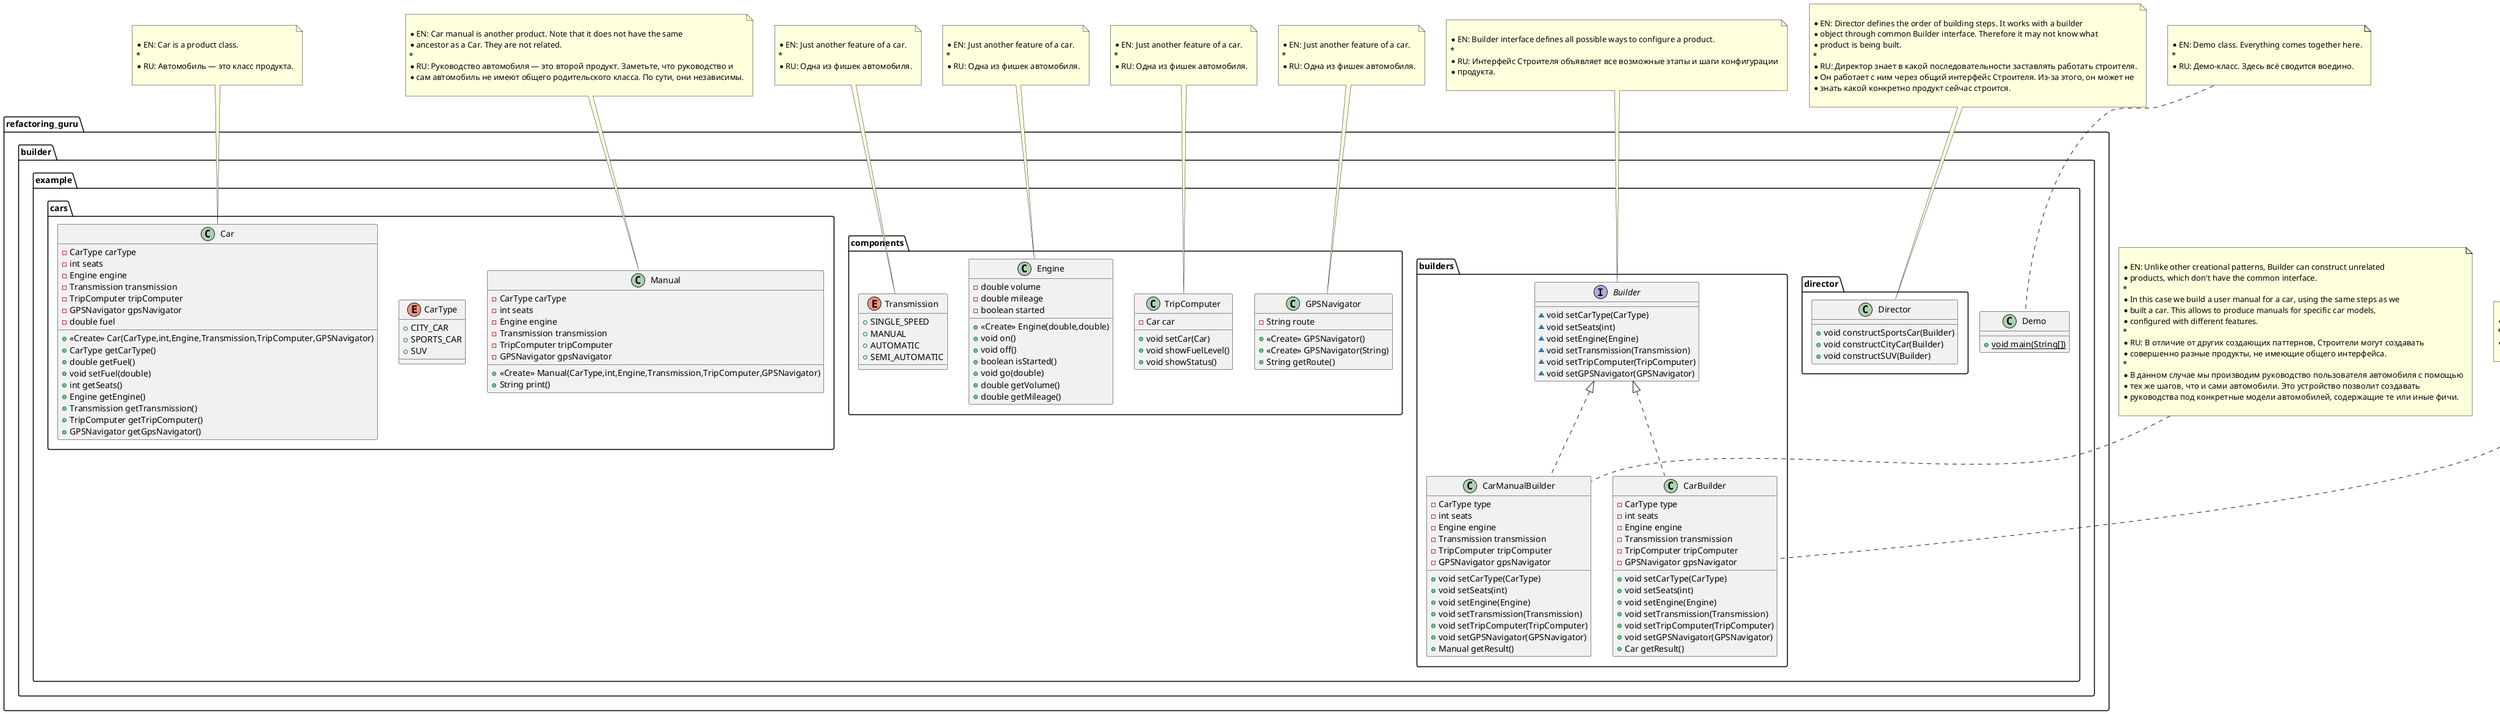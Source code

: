 @startuml
class refactoring_guru.builder.example.cars.Car {
- CarType carType
- int seats
- Engine engine
- Transmission transmission
- TripComputer tripComputer
- GPSNavigator gpsNavigator
- double fuel
+ <<Create>> Car(CarType,int,Engine,Transmission,TripComputer,GPSNavigator)
+ CarType getCarType()
+ double getFuel()
+ void setFuel(double)
+ int getSeats()
+ Engine getEngine()
+ Transmission getTransmission()
+ TripComputer getTripComputer()
+ GPSNavigator getGpsNavigator()
}
note top of refactoring_guru.builder.example.cars.Car

 * EN: Car is a product class.
 *
 * RU: Автомобиль — это класс продукта.
 
end note



enum refactoring_guru.builder.example.components.Transmission {
+  SINGLE_SPEED
+  MANUAL
+  AUTOMATIC
+  SEMI_AUTOMATIC
}
note top of refactoring_guru.builder.example.components.Transmission

 * EN: Just another feature of a car.
 *
 * RU: Одна из фишек автомобиля.
 
end note


class refactoring_guru.builder.example.components.Engine {
- double volume
- double mileage
- boolean started
+ <<Create>> Engine(double,double)
+ void on()
+ void off()
+ boolean isStarted()
+ void go(double)
+ double getVolume()
+ double getMileage()
}
note top of refactoring_guru.builder.example.components.Engine

 * EN: Just another feature of a car.
 *
 * RU: Одна из фишек автомобиля.
 
end note



class refactoring_guru.builder.example.builders.CarManualBuilder {
- CarType type
- int seats
- Engine engine
- Transmission transmission
- TripComputer tripComputer
- GPSNavigator gpsNavigator
+ void setCarType(CarType)
+ void setSeats(int)
+ void setEngine(Engine)
+ void setTransmission(Transmission)
+ void setTripComputer(TripComputer)
+ void setGPSNavigator(GPSNavigator)
+ Manual getResult()
}
note top of refactoring_guru.builder.example.builders.CarManualBuilder

 * EN: Unlike other creational patterns, Builder can construct unrelated
 * products, which don't have the common interface.
 *
 * In this case we build a user manual for a car, using the same steps as we
 * built a car. This allows to produce manuals for specific car models,
 * configured with different features.
 *
 * RU: В отличие от других создающих паттернов, Строители могут создавать
 * совершенно разные продукты, не имеющие общего интерфейса.
 *
 * В данном случае мы производим руководство пользователя автомобиля с помощью
 * тех же шагов, что и сами автомобили. Это устройство позволит создавать
 * руководства под конкретные модели автомобилей, содержащие те или иные фичи.
 
end note



class refactoring_guru.builder.example.builders.CarBuilder {
- CarType type
- int seats
- Engine engine
- Transmission transmission
- TripComputer tripComputer
- GPSNavigator gpsNavigator
+ void setCarType(CarType)
+ void setSeats(int)
+ void setEngine(Engine)
+ void setTransmission(Transmission)
+ void setTripComputer(TripComputer)
+ void setGPSNavigator(GPSNavigator)
+ Car getResult()
}
note top of refactoring_guru.builder.example.builders.CarBuilder

 * EN: Concrete builders implement steps defined in the common interface.
 *
 * RU: Конкретные строители реализуют шаги, объявленные в общем интерфейсе.
 
end note



class refactoring_guru.builder.example.components.TripComputer {
- Car car
+ void setCar(Car)
+ void showFuelLevel()
+ void showStatus()
}
note top of refactoring_guru.builder.example.components.TripComputer

 * EN: Just another feature of a car.
 *
 * RU: Одна из фишек автомобиля.
 
end note



enum refactoring_guru.builder.example.cars.CarType {
+  CITY_CAR
+  SPORTS_CAR
+  SUV
}

interface refactoring_guru.builder.example.builders.Builder {
~ void setCarType(CarType)
~ void setSeats(int)
~ void setEngine(Engine)
~ void setTransmission(Transmission)
~ void setTripComputer(TripComputer)
~ void setGPSNavigator(GPSNavigator)
}
note top of refactoring_guru.builder.example.builders.Builder

 * EN: Builder interface defines all possible ways to configure a product.
 *
 * RU: Интерфейс Строителя объявляет все возможные этапы и шаги конфигурации
 * продукта.
 
end note


class refactoring_guru.builder.example.director.Director {
+ void constructSportsCar(Builder)
+ void constructCityCar(Builder)
+ void constructSUV(Builder)
}
note top of refactoring_guru.builder.example.director.Director

 * EN: Director defines the order of building steps. It works with a builder
 * object through common Builder interface. Therefore it may not know what
 * product is being built.
 *
 * RU: Директор знает в какой последовательности заставлять работать строителя.
 * Он работает с ним через общий интерфейс Строителя. Из-за этого, он может не
 * знать какой конкретно продукт сейчас строится.
 
end note


class refactoring_guru.builder.example.cars.Manual {
- CarType carType
- int seats
- Engine engine
- Transmission transmission
- TripComputer tripComputer
- GPSNavigator gpsNavigator
+ <<Create>> Manual(CarType,int,Engine,Transmission,TripComputer,GPSNavigator)
+ String print()
}
note top of refactoring_guru.builder.example.cars.Manual

 * EN: Car manual is another product. Note that it does not have the same
 * ancestor as a Car. They are not related.
 *
 * RU: Руководство автомобиля — это второй продукт. Заметьте, что руководство и
 * сам автомобиль не имеют общего родительского класса. По сути, они независимы.
 
end note



class refactoring_guru.builder.example.components.GPSNavigator {
- String route
+ <<Create>> GPSNavigator()
+ <<Create>> GPSNavigator(String)
+ String getRoute()
}
note top of refactoring_guru.builder.example.components.GPSNavigator

 * EN: Just another feature of a car.
 *
 * RU: Одна из фишек автомобиля.
 
end note



class refactoring_guru.builder.example.Demo {
+ {static} void main(String[])
}
note top of refactoring_guru.builder.example.Demo

 * EN: Demo class. Everything comes together here.
 *
 * RU: Демо-класс. Здесь всё сводится воедино.
 
end note




refactoring_guru.builder.example.builders.Builder <|.. refactoring_guru.builder.example.builders.CarManualBuilder
refactoring_guru.builder.example.builders.Builder <|.. refactoring_guru.builder.example.builders.CarBuilder
@enduml